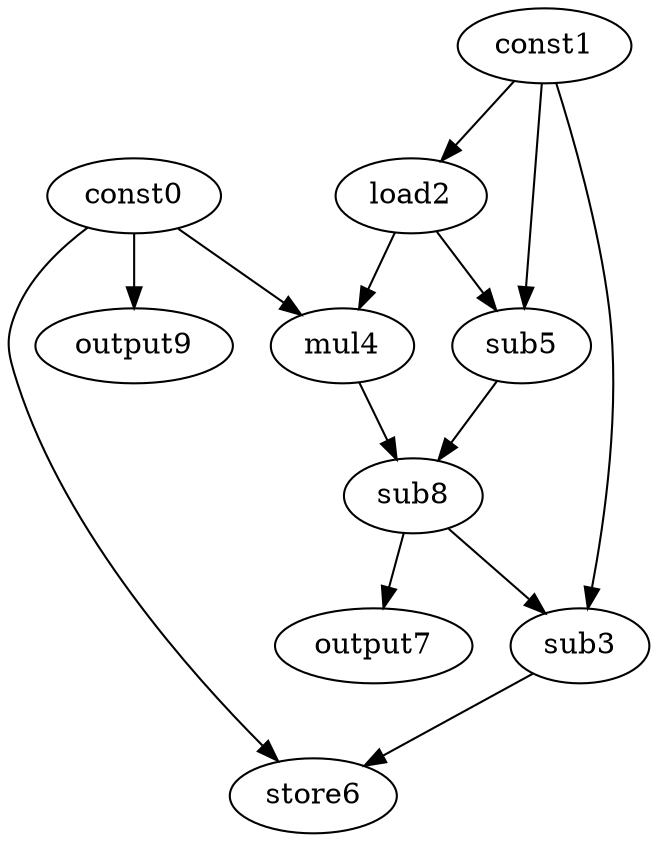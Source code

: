 digraph G { 
const0[opcode=const]; 
const1[opcode=const]; 
load2[opcode=load]; 
sub3[opcode=sub]; 
mul4[opcode=mul]; 
sub5[opcode=sub]; 
store6[opcode=store]; 
output7[opcode=output]; 
sub8[opcode=sub]; 
output9[opcode=output]; 
const1->load2[operand=0];
const0->output9[operand=0];
const0->mul4[operand=0];
load2->mul4[operand=1];
const1->sub5[operand=0];
load2->sub5[operand=1];
mul4->sub8[operand=0];
sub5->sub8[operand=1];
sub8->sub3[operand=0];
const1->sub3[operand=1];
sub8->output7[operand=0];
const0->store6[operand=0];
sub3->store6[operand=1];
}
